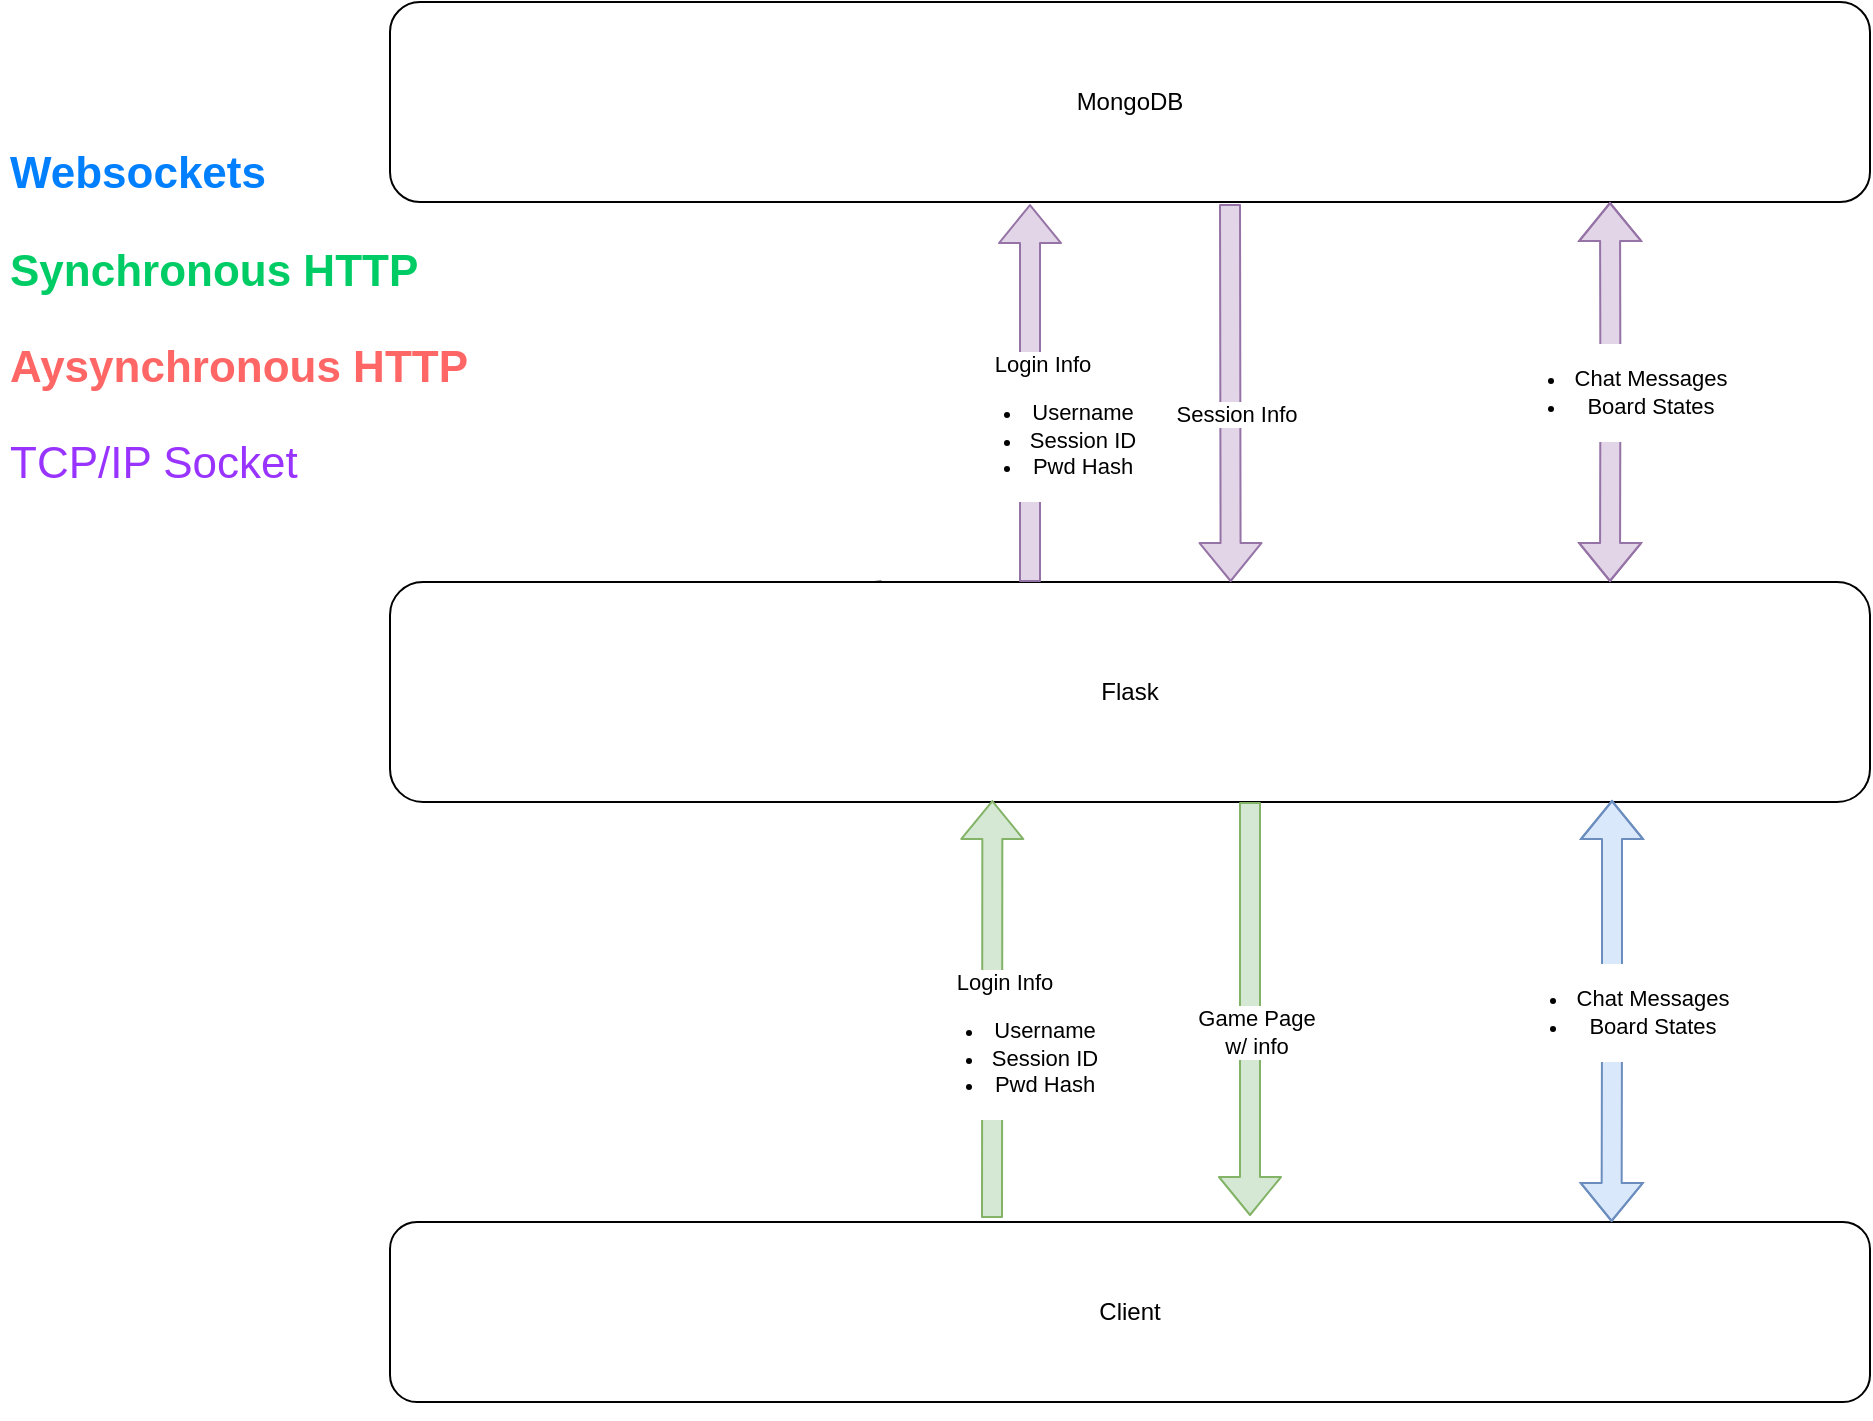 <mxfile version="13.0.2" type="device"><diagram id="bbSTo5l0s8WHk87AA8vg" name="Page-1"><mxGraphModel dx="2175" dy="989" grid="1" gridSize="10" guides="1" tooltips="1" connect="1" arrows="1" fold="1" page="1" pageScale="1" pageWidth="850" pageHeight="1100" math="0" shadow="0"><root><mxCell id="0"/><mxCell id="1" parent="0"/><mxCell id="_7oyZACjN-oAqfzvhnKG-3" value="MongoDB" style="rounded=1;whiteSpace=wrap;html=1;" vertex="1" parent="1"><mxGeometry x="-230" y="10" width="740" height="100" as="geometry"/></mxCell><mxCell id="_7oyZACjN-oAqfzvhnKG-5" value="Client" style="rounded=1;whiteSpace=wrap;html=1;" vertex="1" parent="1"><mxGeometry x="-230" y="620" width="740" height="90" as="geometry"/></mxCell><mxCell id="_7oyZACjN-oAqfzvhnKG-6" style="edgeStyle=orthogonalEdgeStyle;rounded=0;orthogonalLoop=1;jettySize=auto;html=1;exitX=0.5;exitY=1;exitDx=0;exitDy=0;" edge="1" parent="1" source="_7oyZACjN-oAqfzvhnKG-5" target="_7oyZACjN-oAqfzvhnKG-5"><mxGeometry relative="1" as="geometry"/></mxCell><mxCell id="_7oyZACjN-oAqfzvhnKG-12" value="&lt;h1 style=&quot;font-size: 22px&quot;&gt;&lt;font style=&quot;font-size: 22px&quot;&gt;&lt;br&gt;&lt;/font&gt;&lt;/h1&gt;&lt;p style=&quot;font-size: 22px&quot;&gt;&lt;font style=&quot;font-size: 22px&quot;&gt;&lt;b&gt;&lt;font style=&quot;font-size: 22px&quot; color=&quot;#007FFF&quot;&gt;Websockets&lt;/font&gt;&lt;/b&gt;&lt;/font&gt;&lt;/p&gt;&lt;p style=&quot;font-size: 22px&quot;&gt;&lt;font style=&quot;font-size: 22px&quot;&gt;&lt;b&gt;&lt;font style=&quot;font-size: 22px&quot; color=&quot;#00CC66&quot;&gt;Synchronous HTTP&lt;/font&gt;&lt;/b&gt;&lt;/font&gt;&lt;/p&gt;&lt;p style=&quot;font-size: 22px&quot;&gt;&lt;font style=&quot;font-size: 22px&quot;&gt;&lt;b&gt;&lt;font style=&quot;font-size: 22px&quot; color=&quot;#FF6666&quot;&gt;Aysynchronous HTTP&lt;/font&gt;&lt;/b&gt;&lt;br&gt;&lt;/font&gt;&lt;/p&gt;&lt;p style=&quot;font-size: 22px&quot;&gt;&lt;font style=&quot;font-size: 22px&quot;&gt;&lt;font color=&quot;#9933FF&quot;&gt;TCP/IP Socket&lt;/font&gt;&lt;br&gt;&lt;/font&gt;&lt;/p&gt;" style="text;html=1;strokeColor=none;fillColor=none;spacing=5;spacingTop=-20;whiteSpace=wrap;overflow=hidden;rounded=0;" vertex="1" parent="1"><mxGeometry x="-425" y="30" width="240" height="360" as="geometry"/></mxCell><mxCell id="_7oyZACjN-oAqfzvhnKG-14" value="" style="endArrow=classic;startArrow=classic;html=1;" edge="1" parent="1" source="_7oyZACjN-oAqfzvhnKG-4"><mxGeometry width="50" height="50" relative="1" as="geometry"><mxPoint x="-20" y="360" as="sourcePoint"/><mxPoint x="30" y="310" as="targetPoint"/></mxGeometry></mxCell><mxCell id="_7oyZACjN-oAqfzvhnKG-4" value="Flask" style="rounded=1;whiteSpace=wrap;html=1;" vertex="1" parent="1"><mxGeometry x="-230" y="300" width="740" height="110" as="geometry"/></mxCell><mxCell id="_7oyZACjN-oAqfzvhnKG-18" value="&lt;ul&gt;&lt;li&gt;Chat Messages&lt;/li&gt;&lt;li&gt;Board States&lt;br&gt;&lt;/li&gt;&lt;/ul&gt;" style="shape=flexArrow;endArrow=classic;startArrow=classic;html=1;exitX=0.27;exitY=0;exitDx=0;exitDy=0;exitPerimeter=0;fillColor=#dae8fc;strokeColor=#6c8ebf;" edge="1" parent="1"><mxGeometry width="50" height="50" relative="1" as="geometry"><mxPoint x="380.8" y="620" as="sourcePoint"/><mxPoint x="381" y="409" as="targetPoint"/><Array as="points"><mxPoint x="381" y="520"/></Array></mxGeometry></mxCell><mxCell id="_7oyZACjN-oAqfzvhnKG-20" value="" style="shape=flexArrow;endArrow=classic;html=1;entryX=0.407;entryY=0.991;entryDx=0;entryDy=0;entryPerimeter=0;fillColor=#d5e8d4;strokeColor=#82b366;" edge="1" parent="1" target="_7oyZACjN-oAqfzvhnKG-4"><mxGeometry width="50" height="50" relative="1" as="geometry"><mxPoint x="71" y="618" as="sourcePoint"/><mxPoint x="120" y="490" as="targetPoint"/></mxGeometry></mxCell><mxCell id="_7oyZACjN-oAqfzvhnKG-21" value="Login Info&lt;br&gt;&lt;ul&gt;&lt;li&gt;Username&lt;/li&gt;&lt;li&gt;Session ID&lt;/li&gt;&lt;li&gt;Pwd Hash&lt;br&gt;&lt;/li&gt;&lt;/ul&gt;" style="edgeLabel;html=1;align=center;verticalAlign=middle;resizable=0;points=[];" vertex="1" connectable="0" parent="_7oyZACjN-oAqfzvhnKG-20"><mxGeometry x="-0.167" y="-6" relative="1" as="geometry"><mxPoint as="offset"/></mxGeometry></mxCell><mxCell id="_7oyZACjN-oAqfzvhnKG-25" value="" style="shape=flexArrow;endArrow=classic;html=1;fillColor=#e1d5e7;strokeColor=#9673a6;" edge="1" parent="1"><mxGeometry width="50" height="50" relative="1" as="geometry"><mxPoint x="90" y="300" as="sourcePoint"/><mxPoint x="90" y="111.01" as="targetPoint"/></mxGeometry></mxCell><mxCell id="_7oyZACjN-oAqfzvhnKG-26" value="Login Info&lt;br&gt;&lt;ul&gt;&lt;li&gt;Username&lt;/li&gt;&lt;li&gt;Session ID&lt;/li&gt;&lt;li&gt;Pwd Hash&lt;br&gt;&lt;/li&gt;&lt;/ul&gt;" style="edgeLabel;html=1;align=center;verticalAlign=middle;resizable=0;points=[];" vertex="1" connectable="0" parent="_7oyZACjN-oAqfzvhnKG-25"><mxGeometry x="-0.167" y="-6" relative="1" as="geometry"><mxPoint as="offset"/></mxGeometry></mxCell><mxCell id="_7oyZACjN-oAqfzvhnKG-30" value="" style="shape=flexArrow;endArrow=classic;html=1;fillColor=#e1d5e7;strokeColor=#9673a6;entryX=0.568;entryY=0;entryDx=0;entryDy=0;entryPerimeter=0;" edge="1" parent="1" target="_7oyZACjN-oAqfzvhnKG-4"><mxGeometry width="50" height="50" relative="1" as="geometry"><mxPoint x="190" y="111" as="sourcePoint"/><mxPoint x="190" y="290" as="targetPoint"/></mxGeometry></mxCell><mxCell id="_7oyZACjN-oAqfzvhnKG-31" value="Session Info" style="edgeLabel;html=1;align=center;verticalAlign=middle;resizable=0;points=[];" vertex="1" connectable="0" parent="_7oyZACjN-oAqfzvhnKG-30"><mxGeometry x="0.105" y="3" relative="1" as="geometry"><mxPoint as="offset"/></mxGeometry></mxCell><mxCell id="_7oyZACjN-oAqfzvhnKG-32" value="" style="shape=flexArrow;endArrow=classic;html=1;fillColor=#d5e8d4;strokeColor=#82b366;" edge="1" parent="1"><mxGeometry width="50" height="50" relative="1" as="geometry"><mxPoint x="200" y="410" as="sourcePoint"/><mxPoint x="200" y="617" as="targetPoint"/></mxGeometry></mxCell><mxCell id="_7oyZACjN-oAqfzvhnKG-33" value="Game Page&lt;br&gt;w/ info" style="edgeLabel;html=1;align=center;verticalAlign=middle;resizable=0;points=[];" vertex="1" connectable="0" parent="_7oyZACjN-oAqfzvhnKG-32"><mxGeometry x="0.105" y="3" relative="1" as="geometry"><mxPoint as="offset"/></mxGeometry></mxCell><mxCell id="_7oyZACjN-oAqfzvhnKG-34" value="&lt;ul&gt;&lt;li&gt;Chat Messages&lt;/li&gt;&lt;li&gt;Board States&lt;br&gt;&lt;/li&gt;&lt;/ul&gt;" style="shape=flexArrow;endArrow=classic;startArrow=classic;html=1;exitX=0.27;exitY=0;exitDx=0;exitDy=0;exitPerimeter=0;fillColor=#e1d5e7;strokeColor=#9673a6;" edge="1" parent="1"><mxGeometry width="50" height="50" relative="1" as="geometry"><mxPoint x="380.0" y="300" as="sourcePoint"/><mxPoint x="380" y="110" as="targetPoint"/><Array as="points"><mxPoint x="380.2" y="200"/></Array></mxGeometry></mxCell></root></mxGraphModel></diagram></mxfile>